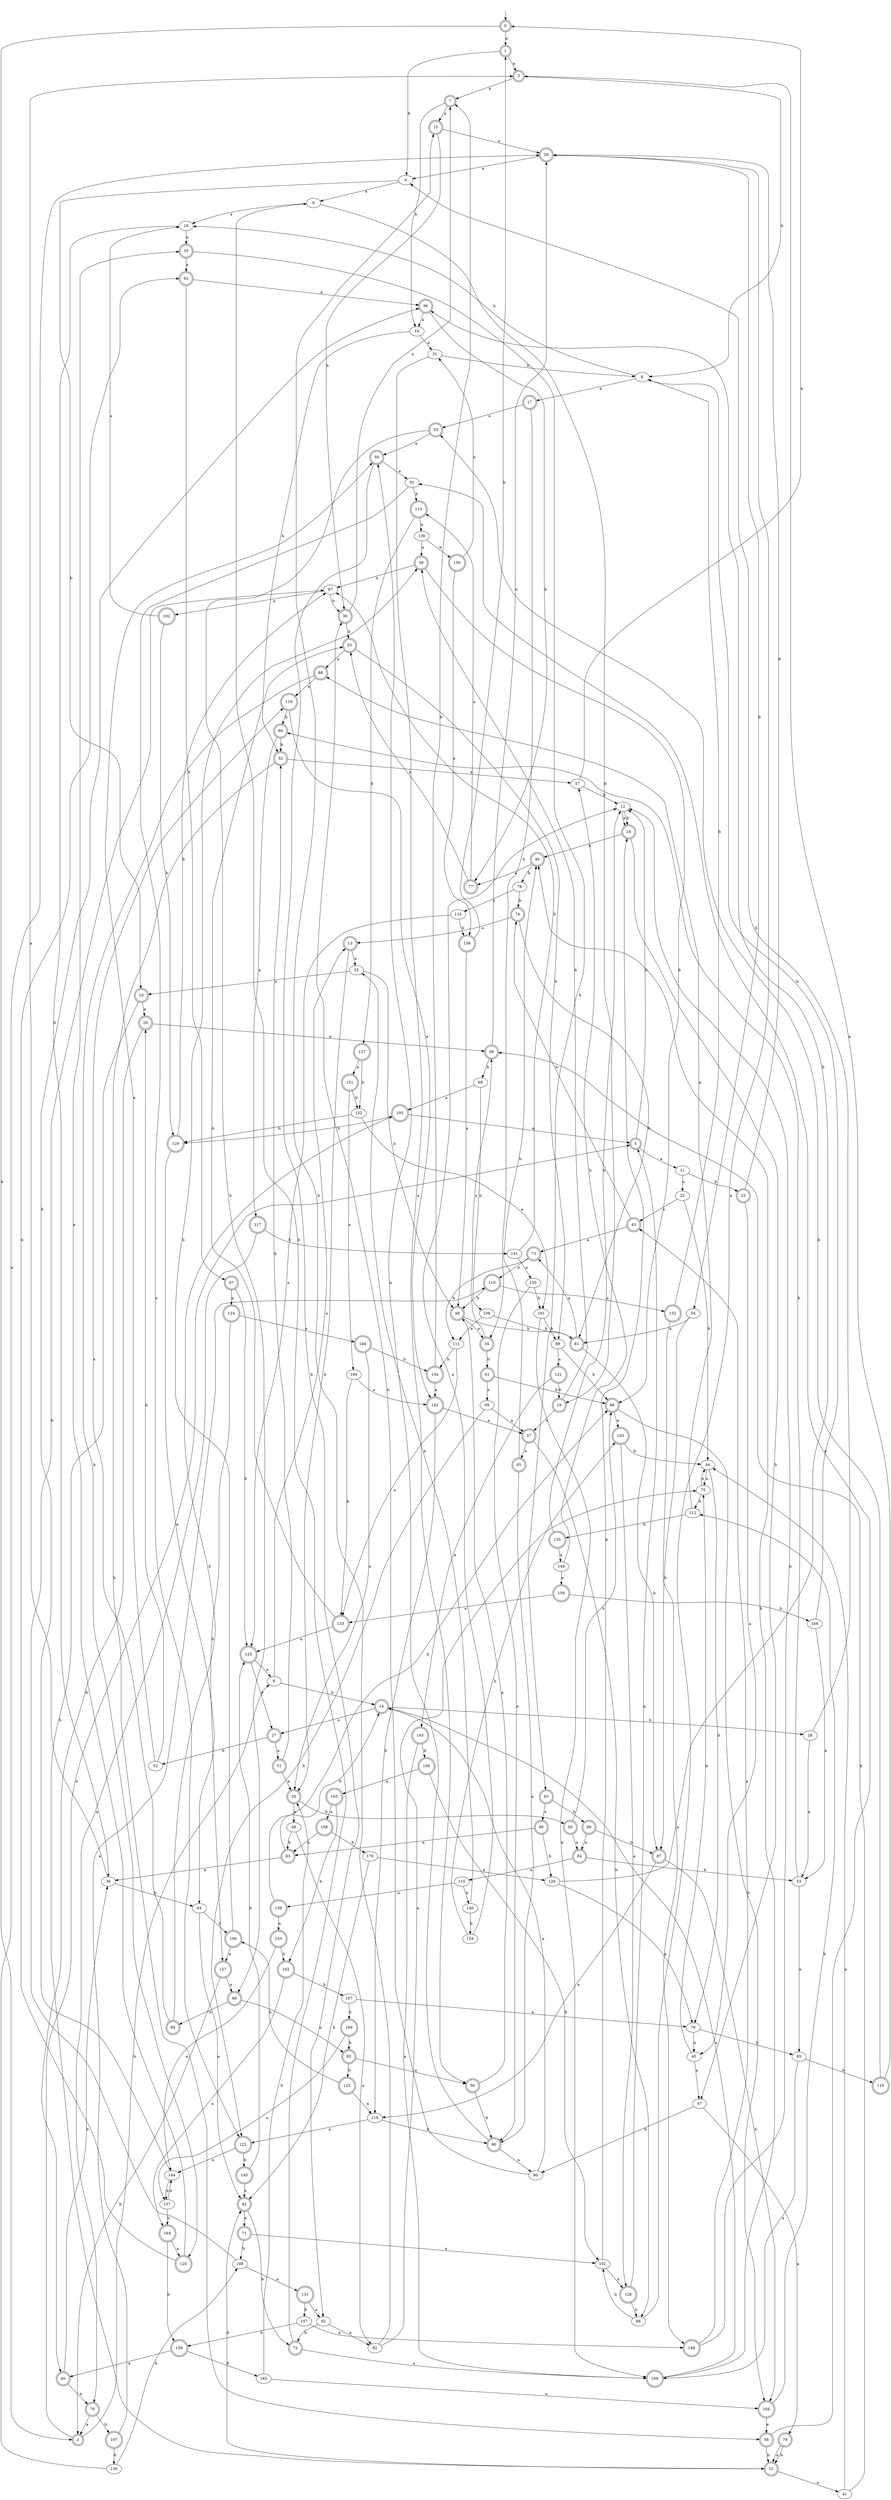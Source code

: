 digraph RandomDFA {
  __start0 [label="", shape=none];
  __start0 -> 0 [label=""];
  0 [shape=circle] [shape=doublecircle]
  0 -> 1 [label="a"]
  0 -> 2 [label="b"]
  1 [shape=doublecircle]
  1 -> 3 [label="a"]
  1 -> 4 [label="b"]
  2 [shape=doublecircle]
  2 -> 5 [label="a"]
  2 -> 6 [label="b"]
  3 [shape=doublecircle]
  3 -> 7 [label="a"]
  3 -> 8 [label="b"]
  4
  4 -> 9 [label="a"]
  4 -> 10 [label="b"]
  5 [shape=doublecircle]
  5 -> 11 [label="a"]
  5 -> 12 [label="b"]
  6
  6 -> 13 [label="a"]
  6 -> 14 [label="b"]
  7 [shape=doublecircle]
  7 -> 15 [label="a"]
  7 -> 16 [label="b"]
  8
  8 -> 17 [label="a"]
  8 -> 18 [label="b"]
  9
  9 -> 18 [label="a"]
  9 -> 19 [label="b"]
  10 [shape=doublecircle]
  10 -> 20 [label="a"]
  10 -> 21 [label="b"]
  11
  11 -> 22 [label="a"]
  11 -> 23 [label="b"]
  12
  12 -> 24 [label="a"]
  12 -> 24 [label="b"]
  13 [shape=doublecircle]
  13 -> 25 [label="a"]
  13 -> 26 [label="b"]
  14 [shape=doublecircle]
  14 -> 27 [label="a"]
  14 -> 28 [label="b"]
  15 [shape=doublecircle]
  15 -> 29 [label="a"]
  15 -> 30 [label="b"]
  16
  16 -> 31 [label="a"]
  16 -> 32 [label="b"]
  17 [shape=doublecircle]
  17 -> 33 [label="a"]
  17 -> 34 [label="b"]
  18
  18 -> 35 [label="a"]
  18 -> 36 [label="b"]
  19 [shape=doublecircle]
  19 -> 37 [label="a"]
  19 -> 38 [label="b"]
  20 [shape=doublecircle]
  20 -> 39 [label="a"]
  20 -> 40 [label="b"]
  21 [shape=doublecircle]
  21 -> 41 [label="a"]
  21 -> 42 [label="b"]
  22
  22 -> 43 [label="a"]
  22 -> 44 [label="b"]
  23 [shape=doublecircle]
  23 -> 45 [label="a"]
  23 -> 29 [label="b"]
  24 [shape=doublecircle]
  24 -> 46 [label="a"]
  24 -> 47 [label="b"]
  25
  25 -> 10 [label="a"]
  25 -> 48 [label="b"]
  26 [shape=doublecircle]
  26 -> 49 [label="a"]
  26 -> 50 [label="b"]
  27 [shape=doublecircle]
  27 -> 51 [label="a"]
  27 -> 52 [label="b"]
  28
  28 -> 53 [label="a"]
  28 -> 4 [label="b"]
  29 [shape=doublecircle]
  29 -> 4 [label="a"]
  29 -> 54 [label="b"]
  30 [shape=doublecircle]
  30 -> 7 [label="a"]
  30 -> 55 [label="b"]
  31
  31 -> 56 [label="a"]
  31 -> 8 [label="b"]
  32 [shape=doublecircle]
  32 -> 57 [label="a"]
  32 -> 58 [label="b"]
  33 [shape=doublecircle]
  33 -> 59 [label="a"]
  33 -> 60 [label="b"]
  34 [shape=doublecircle]
  34 -> 39 [label="a"]
  34 -> 61 [label="b"]
  35 [shape=doublecircle]
  35 -> 62 [label="a"]
  35 -> 63 [label="b"]
  36
  36 -> 3 [label="a"]
  36 -> 64 [label="b"]
  37 [shape=doublecircle]
  37 -> 65 [label="a"]
  37 -> 66 [label="b"]
  38 [shape=doublecircle]
  38 -> 67 [label="a"]
  38 -> 68 [label="b"]
  39 [shape=doublecircle]
  39 -> 29 [label="a"]
  39 -> 69 [label="b"]
  40 [shape=doublecircle]
  40 -> 70 [label="a"]
  40 -> 36 [label="b"]
  41
  41 -> 44 [label="a"]
  41 -> 39 [label="b"]
  42 [shape=doublecircle]
  42 -> 71 [label="a"]
  42 -> 72 [label="b"]
  43 [shape=doublecircle]
  43 -> 73 [label="a"]
  43 -> 74 [label="b"]
  44
  44 -> 75 [label="a"]
  44 -> 76 [label="b"]
  45
  45 -> 47 [label="a"]
  45 -> 75 [label="b"]
  46 [shape=doublecircle]
  46 -> 77 [label="a"]
  46 -> 78 [label="b"]
  47
  47 -> 79 [label="a"]
  47 -> 80 [label="b"]
  48 [shape=doublecircle]
  48 -> 34 [label="a"]
  48 -> 81 [label="b"]
  49
  49 -> 82 [label="a"]
  49 -> 83 [label="b"]
  50 [shape=doublecircle]
  50 -> 84 [label="a"]
  50 -> 68 [label="b"]
  51 [shape=doublecircle]
  51 -> 26 [label="a"]
  51 -> 32 [label="b"]
  52
  52 -> 59 [label="a"]
  52 -> 20 [label="b"]
  53
  53 -> 85 [label="a"]
  53 -> 86 [label="b"]
  54
  54 -> 81 [label="a"]
  54 -> 87 [label="b"]
  55 [shape=doublecircle]
  55 -> 88 [label="a"]
  55 -> 89 [label="b"]
  56 [shape=doublecircle]
  56 -> 48 [label="a"]
  56 -> 90 [label="b"]
  57
  57 -> 0 [label="a"]
  57 -> 12 [label="b"]
  58 [shape=doublecircle]
  58 -> 91 [label="a"]
  58 -> 21 [label="b"]
  59 [shape=doublecircle]
  59 -> 91 [label="a"]
  59 -> 92 [label="b"]
  60 [shape=doublecircle]
  60 -> 93 [label="a"]
  60 -> 94 [label="b"]
  61 [shape=doublecircle]
  61 -> 95 [label="a"]
  61 -> 68 [label="b"]
  62 [shape=doublecircle]
  62 -> 96 [label="a"]
  62 -> 97 [label="b"]
  63 [shape=doublecircle]
  63 -> 98 [label="a"]
  63 -> 99 [label="b"]
  64
  64 -> 42 [label="a"]
  64 -> 100 [label="b"]
  65 [shape=doublecircle]
  65 -> 90 [label="a"]
  65 -> 46 [label="b"]
  66
  66 -> 29 [label="a"]
  66 -> 101 [label="b"]
  67
  67 -> 102 [label="a"]
  67 -> 30 [label="b"]
  68 [shape=doublecircle]
  68 -> 103 [label="a"]
  68 -> 104 [label="b"]
  69
  69 -> 105 [label="a"]
  69 -> 106 [label="b"]
  70 [shape=doublecircle]
  70 -> 2 [label="a"]
  70 -> 107 [label="b"]
  71 [shape=doublecircle]
  71 -> 101 [label="a"]
  71 -> 108 [label="b"]
  72 [shape=doublecircle]
  72 -> 109 [label="a"]
  72 -> 9 [label="b"]
  73 [shape=doublecircle]
  73 -> 110 [label="a"]
  73 -> 111 [label="b"]
  74 [shape=doublecircle]
  74 -> 13 [label="a"]
  74 -> 81 [label="b"]
  75
  75 -> 44 [label="a"]
  75 -> 112 [label="b"]
  76
  76 -> 45 [label="a"]
  76 -> 85 [label="b"]
  77 [shape=doublecircle]
  77 -> 113 [label="a"]
  77 -> 55 [label="b"]
  78
  78 -> 114 [label="a"]
  78 -> 74 [label="b"]
  79 [shape=doublecircle]
  79 -> 21 [label="a"]
  79 -> 21 [label="b"]
  80
  80 -> 14 [label="a"]
  80 -> 30 [label="b"]
  81 [shape=doublecircle]
  81 -> 73 [label="a"]
  81 -> 87 [label="b"]
  82
  82 -> 75 [label="a"]
  82 -> 15 [label="b"]
  83 [shape=doublecircle]
  83 -> 36 [label="a"]
  83 -> 14 [label="b"]
  84 [shape=doublecircle]
  84 -> 115 [label="a"]
  84 -> 53 [label="b"]
  85
  85 -> 109 [label="a"]
  85 -> 116 [label="b"]
  86 [shape=doublecircle]
  86 -> 117 [label="a"]
  86 -> 32 [label="b"]
  87 [shape=doublecircle]
  87 -> 118 [label="a"]
  87 -> 104 [label="b"]
  88 [shape=doublecircle]
  88 -> 119 [label="a"]
  88 -> 120 [label="b"]
  89
  89 -> 121 [label="a"]
  89 -> 68 [label="b"]
  90 [shape=doublecircle]
  90 -> 80 [label="a"]
  90 -> 59 [label="b"]
  91
  91 -> 122 [label="a"]
  91 -> 113 [label="b"]
  92
  92 -> 82 [label="a"]
  92 -> 72 [label="b"]
  93 [shape=doublecircle]
  93 -> 56 [label="a"]
  93 -> 123 [label="b"]
  94 [shape=doublecircle]
  94 -> 119 [label="a"]
  94 -> 105 [label="b"]
  95
  95 -> 37 [label="a"]
  95 -> 122 [label="b"]
  96 [shape=doublecircle]
  96 -> 16 [label="a"]
  96 -> 77 [label="b"]
  97 [shape=doublecircle]
  97 -> 124 [label="a"]
  97 -> 125 [label="b"]
  98 [shape=doublecircle]
  98 -> 83 [label="a"]
  98 -> 126 [label="b"]
  99 [shape=doublecircle]
  99 -> 84 [label="a"]
  99 -> 87 [label="b"]
  100 [shape=doublecircle]
  100 -> 127 [label="a"]
  100 -> 38 [label="b"]
  101
  101 -> 128 [label="a"]
  101 -> 24 [label="b"]
  102 [shape=doublecircle]
  102 -> 18 [label="a"]
  102 -> 129 [label="b"]
  103 [shape=doublecircle]
  103 -> 128 [label="a"]
  103 -> 44 [label="b"]
  104 [shape=doublecircle]
  104 -> 58 [label="a"]
  104 -> 112 [label="b"]
  105 [shape=doublecircle]
  105 -> 5 [label="a"]
  105 -> 129 [label="b"]
  106
  106 -> 111 [label="a"]
  106 -> 81 [label="b"]
  107 [shape=doublecircle]
  107 -> 110 [label="a"]
  107 -> 130 [label="b"]
  108
  108 -> 131 [label="a"]
  108 -> 67 [label="b"]
  109 [shape=doublecircle]
  109 -> 14 [label="a"]
  109 -> 46 [label="b"]
  110 [shape=doublecircle]
  110 -> 132 [label="a"]
  110 -> 48 [label="b"]
  111
  111 -> 133 [label="a"]
  111 -> 134 [label="b"]
  112
  112 -> 88 [label="a"]
  112 -> 135 [label="b"]
  113 [shape=doublecircle]
  113 -> 136 [label="a"]
  113 -> 137 [label="b"]
  114
  114 -> 125 [label="a"]
  114 -> 138 [label="b"]
  115
  115 -> 139 [label="a"]
  115 -> 140 [label="b"]
  116 [shape=doublecircle]
  116 -> 3 [label="a"]
  116 -> 33 [label="b"]
  117 [shape=doublecircle]
  117 -> 70 [label="a"]
  117 -> 141 [label="b"]
  118
  118 -> 122 [label="a"]
  118 -> 90 [label="b"]
  119 [shape=doublecircle]
  119 -> 142 [label="a"]
  119 -> 86 [label="b"]
  120 [shape=doublecircle]
  120 -> 35 [label="a"]
  120 -> 62 [label="b"]
  121 [shape=doublecircle]
  121 -> 143 [label="a"]
  121 -> 19 [label="b"]
  122 [shape=doublecircle]
  122 -> 144 [label="a"]
  122 -> 145 [label="b"]
  123 [shape=doublecircle]
  123 -> 118 [label="a"]
  123 -> 100 [label="b"]
  124 [shape=doublecircle]
  124 -> 146 [label="a"]
  124 -> 127 [label="b"]
  125 [shape=doublecircle]
  125 -> 6 [label="a"]
  125 -> 27 [label="b"]
  126
  126 -> 76 [label="a"]
  126 -> 96 [label="b"]
  127 [shape=doublecircle]
  127 -> 60 [label="a"]
  127 -> 2 [label="b"]
  128 [shape=doublecircle]
  128 -> 5 [label="a"]
  128 -> 66 [label="b"]
  129 [shape=doublecircle]
  129 -> 64 [label="a"]
  129 -> 67 [label="b"]
  130
  130 -> 29 [label="a"]
  130 -> 108 [label="b"]
  131 [shape=doublecircle]
  131 -> 92 [label="a"]
  131 -> 147 [label="b"]
  132 [shape=doublecircle]
  132 -> 148 [label="a"]
  132 -> 8 [label="b"]
  133 [shape=doublecircle]
  133 -> 125 [label="a"]
  133 -> 55 [label="b"]
  134 [shape=doublecircle]
  134 -> 142 [label="a"]
  134 -> 7 [label="b"]
  135 [shape=doublecircle]
  135 -> 149 [label="a"]
  135 -> 12 [label="b"]
  136
  136 -> 38 [label="a"]
  136 -> 150 [label="b"]
  137 [shape=doublecircle]
  137 -> 151 [label="a"]
  137 -> 152 [label="b"]
  138 [shape=doublecircle]
  138 -> 48 [label="a"]
  138 -> 1 [label="b"]
  139 [shape=doublecircle]
  139 -> 153 [label="a"]
  139 -> 68 [label="b"]
  140
  140 -> 25 [label="a"]
  140 -> 154 [label="b"]
  141
  141 -> 155 [label="a"]
  141 -> 67 [label="b"]
  142 [shape=doublecircle]
  142 -> 37 [label="a"]
  142 -> 118 [label="b"]
  143 [shape=doublecircle]
  143 -> 109 [label="a"]
  143 -> 156 [label="b"]
  144
  144 -> 157 [label="a"]
  144 -> 96 [label="b"]
  145 [shape=doublecircle]
  145 -> 42 [label="a"]
  145 -> 125 [label="b"]
  146 [shape=doublecircle]
  146 -> 26 [label="a"]
  146 -> 134 [label="b"]
  147
  147 -> 148 [label="a"]
  147 -> 158 [label="b"]
  148 [shape=doublecircle]
  148 -> 43 [label="a"]
  148 -> 12 [label="b"]
  149
  149 -> 159 [label="a"]
  149 -> 57 [label="b"]
  150 [shape=doublecircle]
  150 -> 138 [label="a"]
  150 -> 31 [label="b"]
  151 [shape=doublecircle]
  151 -> 160 [label="a"]
  151 -> 152 [label="b"]
  152
  152 -> 161 [label="a"]
  152 -> 129 [label="b"]
  153 [shape=doublecircle]
  153 -> 144 [label="a"]
  153 -> 162 [label="b"]
  154
  154 -> 12 [label="a"]
  154 -> 103 [label="b"]
  155
  155 -> 90 [label="a"]
  155 -> 161 [label="b"]
  156 [shape=doublecircle]
  156 -> 163 [label="a"]
  156 -> 101 [label="b"]
  157
  157 -> 144 [label="a"]
  157 -> 164 [label="b"]
  158 [shape=doublecircle]
  158 -> 40 [label="a"]
  158 -> 165 [label="b"]
  159 [shape=doublecircle]
  159 -> 133 [label="a"]
  159 -> 166 [label="b"]
  160
  160 -> 142 [label="a"]
  160 -> 133 [label="b"]
  161
  161 -> 109 [label="a"]
  161 -> 89 [label="b"]
  162 [shape=doublecircle]
  162 -> 164 [label="a"]
  162 -> 167 [label="b"]
  163 [shape=doublecircle]
  163 -> 168 [label="a"]
  163 -> 162 [label="b"]
  164 [shape=doublecircle]
  164 -> 120 [label="a"]
  164 -> 158 [label="b"]
  165
  165 -> 104 [label="a"]
  165 -> 26 [label="b"]
  166
  166 -> 53 [label="a"]
  166 -> 8 [label="b"]
  167
  167 -> 76 [label="a"]
  167 -> 169 [label="b"]
  168 [shape=doublecircle]
  168 -> 83 [label="a"]
  168 -> 170 [label="b"]
  169 [shape=doublecircle]
  169 -> 157 [label="a"]
  169 -> 93 [label="b"]
  170
  170 -> 126 [label="a"]
  170 -> 42 [label="b"]
}

